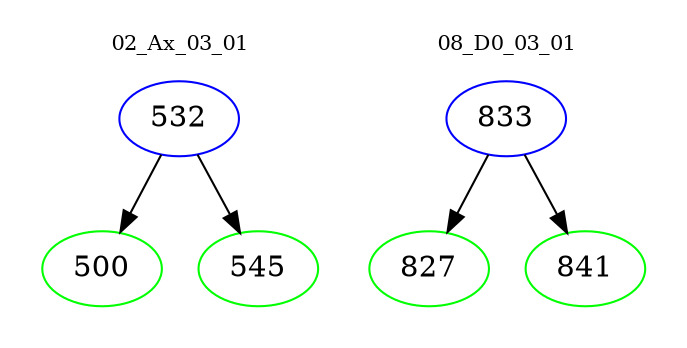 digraph{
subgraph cluster_0 {
color = white
label = "02_Ax_03_01";
fontsize=10;
T0_532 [label="532", color="blue"]
T0_532 -> T0_500 [color="black"]
T0_500 [label="500", color="green"]
T0_532 -> T0_545 [color="black"]
T0_545 [label="545", color="green"]
}
subgraph cluster_1 {
color = white
label = "08_D0_03_01";
fontsize=10;
T1_833 [label="833", color="blue"]
T1_833 -> T1_827 [color="black"]
T1_827 [label="827", color="green"]
T1_833 -> T1_841 [color="black"]
T1_841 [label="841", color="green"]
}
}
